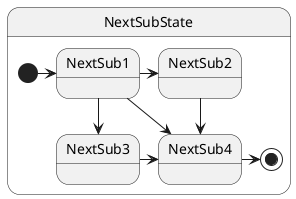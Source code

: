 @startuml
state NextSubState {
    state NextSub1
    state NextSub2
    state NextSub3
    state NextSub4

    [*] -> NextSub1
    NextSub1 -> NextSub2
    NextSub1 --> NextSub3
    NextSub3 -> NextSub4
    NextSub2 --> NextSub4
    NextSub1 -> NextSub4
    NextSub4 -> [*]
}
@enduml
